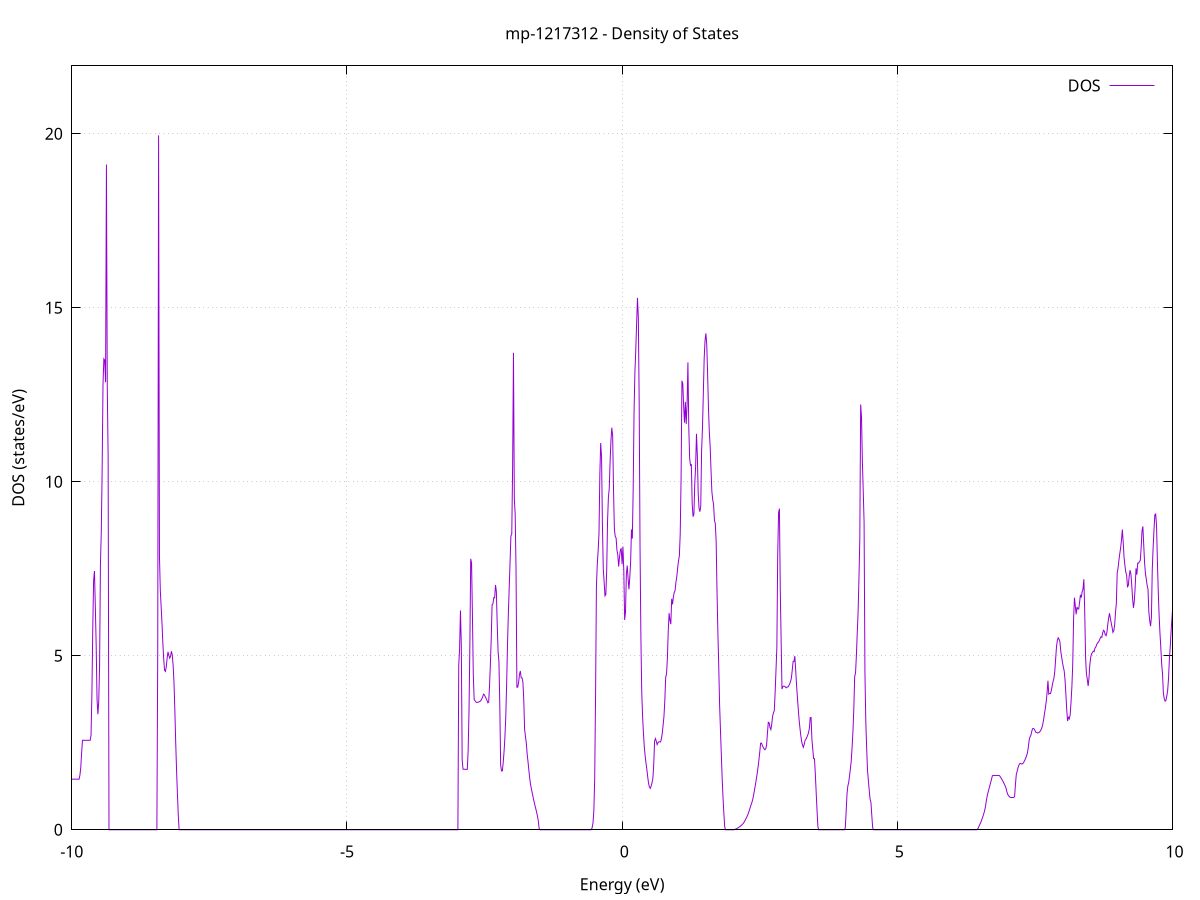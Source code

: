 set title 'mp-1217312 - Density of States'
set xlabel 'Energy (eV)'
set ylabel 'DOS (states/eV)'
set grid
set xrange [-10:10]
set yrange [0:21.950]
set xzeroaxis lt -1
set terminal png size 800,600
set output 'mp-1217312_dos_gnuplot.png'
plot '-' using 1:2 with lines title 'DOS'
-13.162000 0.000000
-13.146500 0.000000
-13.131000 0.000000
-13.115400 0.000000
-13.099900 0.000000
-13.084300 0.000000
-13.068800 0.000000
-13.053300 0.000000
-13.037700 0.000000
-13.022200 0.000000
-13.006700 0.000000
-12.991100 0.000000
-12.975600 0.000000
-12.960000 0.000000
-12.944500 0.000000
-12.929000 0.000000
-12.913400 0.000000
-12.897900 0.000000
-12.882300 0.000000
-12.866800 0.000000
-12.851300 0.000000
-12.835700 0.000000
-12.820200 0.000000
-12.804700 0.000000
-12.789100 0.000000
-12.773600 0.000000
-12.758000 0.000000
-12.742500 0.000000
-12.727000 0.000000
-12.711400 0.000000
-12.695900 0.000000
-12.680400 0.000000
-12.664800 0.000000
-12.649300 0.000000
-12.633700 0.000000
-12.618200 0.000000
-12.602700 0.000000
-12.587100 0.000000
-12.571600 0.000000
-12.556000 0.000000
-12.540500 0.000000
-12.525000 0.000000
-12.509400 0.000000
-12.493900 0.000000
-12.478400 0.000000
-12.462800 0.000000
-12.447300 0.000000
-12.431700 0.000000
-12.416200 0.000000
-12.400700 0.000000
-12.385100 0.000000
-12.369600 0.000000
-12.354100 0.000000
-12.338500 0.000000
-12.323000 0.000000
-12.307400 0.000000
-12.291900 0.000000
-12.276400 0.000000
-12.260800 0.000000
-12.245300 0.000000
-12.229700 0.000000
-12.214200 0.000000
-12.198700 0.000000
-12.183100 0.000000
-12.167600 0.000000
-12.152100 0.000000
-12.136500 0.000000
-12.121000 0.000000
-12.105400 0.000000
-12.089900 0.000000
-12.074400 0.000000
-12.058800 0.000000
-12.043300 0.000000
-12.027800 0.000000
-12.012200 0.000000
-11.996700 0.000000
-11.981100 0.000000
-11.965600 0.000000
-11.950100 0.000000
-11.934500 0.000000
-11.919000 0.000000
-11.903400 0.000000
-11.887900 0.000000
-11.872400 0.000000
-11.856800 0.000000
-11.841300 0.000000
-11.825800 0.000000
-11.810200 0.000000
-11.794700 0.000000
-11.779100 0.000000
-11.763600 0.000000
-11.748100 0.015500
-11.732500 1.015500
-11.717000 2.854600
-11.701500 5.197300
-11.685900 5.197400
-11.670400 5.197400
-11.654800 5.197500
-11.639300 5.197600
-11.623800 4.611200
-11.608200 3.502500
-11.592700 1.814200
-11.577100 1.814200
-11.561600 1.814200
-11.546100 1.814300
-11.530500 1.814300
-11.515000 1.814300
-11.499500 1.814300
-11.483900 1.814300
-11.468400 1.814300
-11.452800 1.814300
-11.437300 1.814300
-11.421800 1.814300
-11.406200 1.814300
-11.390700 1.814300
-11.375200 1.814300
-11.359600 1.814300
-11.344100 1.814300
-11.328500 1.814300
-11.313000 1.754400
-11.297500 1.592600
-11.281900 1.232700
-11.266400 1.232700
-11.250800 1.232700
-11.235300 1.232800
-11.219800 1.232800
-11.204200 1.232800
-11.188700 1.232800
-11.173200 1.232800
-11.157600 1.232800
-11.142100 1.232800
-11.126500 1.232800
-11.111000 1.232800
-11.095500 1.232800
-11.079900 1.232800
-11.064400 1.232800
-11.048800 1.232800
-11.033300 1.232800
-11.017800 1.232800
-11.002200 1.232800
-10.986700 1.232800
-10.971200 1.232800
-10.955600 1.232800
-10.940100 1.232800
-10.924500 1.232800
-10.909000 1.232800
-10.893500 1.232800
-10.877900 1.232800
-10.862400 1.232800
-10.846900 4.236300
-10.831300 11.217900
-10.815800 0.000000
-10.800200 0.000000
-10.784700 0.000000
-10.769200 0.000000
-10.753600 0.000000
-10.738100 0.000000
-10.722500 0.000000
-10.707000 0.000000
-10.691500 0.000000
-10.675900 0.000000
-10.660400 0.000000
-10.644900 0.000000
-10.629300 0.000000
-10.613800 0.000000
-10.598200 0.000000
-10.582700 0.000000
-10.567200 0.000000
-10.551600 0.000000
-10.536100 0.000000
-10.520600 0.000000
-10.505000 0.000000
-10.489500 1.759600
-10.473900 4.715000
-10.458400 6.662500
-10.442900 7.758700
-10.427300 9.929700
-10.411800 8.934500
-10.396200 7.479200
-10.380700 5.485700
-10.365200 5.492000
-10.349600 5.498400
-10.334100 5.652100
-10.318600 6.747900
-10.303000 8.073200
-10.287500 11.031800
-10.271900 11.153000
-10.256400 31.957300
-10.240900 0.000000
-10.225300 28.291700
-10.209800 1.455000
-10.194300 1.455000
-10.178700 1.455000
-10.163200 1.455000
-10.147600 1.454900
-10.132100 1.454900
-10.116600 1.454900
-10.101000 1.454900
-10.085500 1.454800
-10.069900 1.454800
-10.054400 1.454800
-10.038900 1.454800
-10.023300 1.454800
-10.007800 1.454800
-9.992300 1.454800
-9.976700 1.454800
-9.961200 1.454800
-9.945600 1.454800
-9.930100 1.454800
-9.914600 1.454800
-9.899000 1.454800
-9.883500 1.454800
-9.868000 1.454800
-9.852400 1.566000
-9.836900 1.789500
-9.821300 2.212500
-9.805800 2.571800
-9.790300 2.571600
-9.774700 2.571400
-9.759200 2.571300
-9.743600 2.571200
-9.728100 2.571100
-9.712600 2.571100
-9.697000 2.571100
-9.681500 2.571200
-9.666000 2.571300
-9.650400 2.722300
-9.634900 3.882500
-9.619300 5.725400
-9.603800 7.156000
-9.588300 7.434700
-9.572700 6.441800
-9.557200 5.324500
-9.541600 3.766300
-9.526100 3.320300
-9.510600 3.675900
-9.495000 4.704700
-9.479500 7.622600
-9.464000 8.559000
-9.448400 10.330700
-9.432900 12.798600
-9.417300 13.532000
-9.401800 13.492400
-9.386300 12.861300
-9.370700 19.114700
-9.355200 12.710800
-9.339700 10.735700
-9.324100 0.000000
-9.308600 0.000000
-9.293000 0.000000
-9.277500 0.000000
-9.262000 0.000000
-9.246400 0.000000
-9.230900 0.000000
-9.215300 0.000000
-9.199800 0.000000
-9.184300 0.000000
-9.168700 0.000000
-9.153200 0.000000
-9.137700 0.000000
-9.122100 0.000000
-9.106600 0.000000
-9.091000 0.000000
-9.075500 0.000000
-9.060000 0.000000
-9.044400 0.000000
-9.028900 0.000000
-9.013400 0.000000
-8.997800 0.000000
-8.982300 0.000000
-8.966700 0.000000
-8.951200 0.000000
-8.935700 0.000000
-8.920100 0.000000
-8.904600 0.000000
-8.889000 0.000000
-8.873500 0.000000
-8.858000 0.000000
-8.842400 0.000000
-8.826900 0.000000
-8.811400 0.000000
-8.795800 0.000000
-8.780300 0.000000
-8.764700 0.000000
-8.749200 0.000000
-8.733700 0.000000
-8.718100 0.000000
-8.702600 0.000000
-8.687100 0.000000
-8.671500 0.000000
-8.656000 0.000000
-8.640400 0.000000
-8.624900 0.000000
-8.609400 0.000000
-8.593800 0.000000
-8.578300 0.000000
-8.562700 0.000000
-8.547200 0.000000
-8.531700 0.000000
-8.516100 0.000000
-8.500600 0.000000
-8.485100 0.000000
-8.469500 0.000000
-8.454000 0.000000
-8.438400 5.162100
-8.422900 19.955000
-8.407400 7.884800
-8.391800 6.881100
-8.376300 6.404600
-8.360800 5.928000
-8.345200 5.354100
-8.329700 4.898200
-8.314100 4.582500
-8.298600 4.549800
-8.283100 4.685000
-8.267500 4.937400
-8.252000 5.111700
-8.236400 5.010700
-8.220900 4.931200
-8.205400 4.986100
-8.189800 5.130700
-8.174300 5.017300
-8.158800 4.729700
-8.143200 4.232300
-8.127700 3.459300
-8.112100 2.514700
-8.096600 1.722100
-8.081100 1.052400
-8.065500 0.435100
-8.050000 0.000000
-8.034500 0.000000
-8.018900 0.000000
-8.003400 0.000000
-7.987800 0.000000
-7.972300 0.000000
-7.956800 0.000000
-7.941200 0.000000
-7.925700 0.000000
-7.910100 0.000000
-7.894600 0.000000
-7.879100 0.000000
-7.863500 0.000000
-7.848000 0.000000
-7.832500 0.000000
-7.816900 0.000000
-7.801400 0.000000
-7.785800 0.000000
-7.770300 0.000000
-7.754800 0.000000
-7.739200 0.000000
-7.723700 0.000000
-7.708100 0.000000
-7.692600 0.000000
-7.677100 0.000000
-7.661500 0.000000
-7.646000 0.000000
-7.630500 0.000000
-7.614900 0.000000
-7.599400 0.000000
-7.583800 0.000000
-7.568300 0.000000
-7.552800 0.000000
-7.537200 0.000000
-7.521700 0.000000
-7.506200 0.000000
-7.490600 0.000000
-7.475100 0.000000
-7.459500 0.000000
-7.444000 0.000000
-7.428500 0.000000
-7.412900 0.000000
-7.397400 0.000000
-7.381800 0.000000
-7.366300 0.000000
-7.350800 0.000000
-7.335200 0.000000
-7.319700 0.000000
-7.304200 0.000000
-7.288600 0.000000
-7.273100 0.000000
-7.257500 0.000000
-7.242000 0.000000
-7.226500 0.000000
-7.210900 0.000000
-7.195400 0.000000
-7.179900 0.000000
-7.164300 0.000000
-7.148800 0.000000
-7.133200 0.000000
-7.117700 0.000000
-7.102200 0.000000
-7.086600 0.000000
-7.071100 0.000000
-7.055500 0.000000
-7.040000 0.000000
-7.024500 0.000000
-7.008900 0.000000
-6.993400 0.000000
-6.977900 0.000000
-6.962300 0.000000
-6.946800 0.000000
-6.931200 0.000000
-6.915700 0.000000
-6.900200 0.000000
-6.884600 0.000000
-6.869100 0.000000
-6.853600 0.000000
-6.838000 0.000000
-6.822500 0.000000
-6.806900 0.000000
-6.791400 0.000000
-6.775900 0.000000
-6.760300 0.000000
-6.744800 0.000000
-6.729200 0.000000
-6.713700 0.000000
-6.698200 0.000000
-6.682600 0.000000
-6.667100 0.000000
-6.651600 0.000000
-6.636000 0.000000
-6.620500 0.000000
-6.604900 0.000000
-6.589400 0.000000
-6.573900 0.000000
-6.558300 0.000000
-6.542800 0.000000
-6.527300 0.000000
-6.511700 0.000000
-6.496200 0.000000
-6.480600 0.000000
-6.465100 0.000000
-6.449600 0.000000
-6.434000 0.000000
-6.418500 0.000000
-6.402900 0.000000
-6.387400 0.000000
-6.371900 0.000000
-6.356300 0.000000
-6.340800 0.000000
-6.325300 0.000000
-6.309700 0.000000
-6.294200 0.000000
-6.278600 0.000000
-6.263100 0.000000
-6.247600 0.000000
-6.232000 0.000000
-6.216500 0.000000
-6.201000 0.000000
-6.185400 0.000000
-6.169900 0.000000
-6.154300 0.000000
-6.138800 0.000000
-6.123300 0.000000
-6.107700 0.000000
-6.092200 0.000000
-6.076600 0.000000
-6.061100 0.000000
-6.045600 0.000000
-6.030000 0.000000
-6.014500 0.000000
-5.999000 0.000000
-5.983400 0.000000
-5.967900 0.000000
-5.952300 0.000000
-5.936800 0.000000
-5.921300 0.000000
-5.905700 0.000000
-5.890200 0.000000
-5.874600 0.000000
-5.859100 0.000000
-5.843600 0.000000
-5.828000 0.000000
-5.812500 0.000000
-5.797000 0.000000
-5.781400 0.000000
-5.765900 0.000000
-5.750300 0.000000
-5.734800 0.000000
-5.719300 0.000000
-5.703700 0.000000
-5.688200 0.000000
-5.672700 0.000000
-5.657100 0.000000
-5.641600 0.000000
-5.626000 0.000000
-5.610500 0.000000
-5.595000 0.000000
-5.579400 0.000000
-5.563900 0.000000
-5.548300 0.000000
-5.532800 0.000000
-5.517300 0.000000
-5.501700 0.000000
-5.486200 0.000000
-5.470700 0.000000
-5.455100 0.000000
-5.439600 0.000000
-5.424000 0.000000
-5.408500 0.000000
-5.393000 0.000000
-5.377400 0.000000
-5.361900 0.000000
-5.346400 0.000000
-5.330800 0.000000
-5.315300 0.000000
-5.299700 0.000000
-5.284200 0.000000
-5.268700 0.000000
-5.253100 0.000000
-5.237600 0.000000
-5.222000 0.000000
-5.206500 0.000000
-5.191000 0.000000
-5.175400 0.000000
-5.159900 0.000000
-5.144400 0.000000
-5.128800 0.000000
-5.113300 0.000000
-5.097700 0.000000
-5.082200 0.000000
-5.066700 0.000000
-5.051100 0.000000
-5.035600 0.000000
-5.020100 0.000000
-5.004500 0.000000
-4.989000 0.000000
-4.973400 0.000000
-4.957900 0.000000
-4.942400 0.000000
-4.926800 0.000000
-4.911300 0.000000
-4.895700 0.000000
-4.880200 0.000000
-4.864700 0.000000
-4.849100 0.000000
-4.833600 0.000000
-4.818100 0.000000
-4.802500 0.000000
-4.787000 0.000000
-4.771400 0.000000
-4.755900 0.000000
-4.740400 0.000000
-4.724800 0.000000
-4.709300 0.000000
-4.693800 0.000000
-4.678200 0.000000
-4.662700 0.000000
-4.647100 0.000000
-4.631600 0.000000
-4.616100 0.000000
-4.600500 0.000000
-4.585000 0.000000
-4.569400 0.000000
-4.553900 0.000000
-4.538400 0.000000
-4.522800 0.000000
-4.507300 0.000000
-4.491800 0.000000
-4.476200 0.000000
-4.460700 0.000000
-4.445100 0.000000
-4.429600 0.000000
-4.414100 0.000000
-4.398500 0.000000
-4.383000 0.000000
-4.367500 0.000000
-4.351900 0.000000
-4.336400 0.000000
-4.320800 0.000000
-4.305300 0.000000
-4.289800 0.000000
-4.274200 0.000000
-4.258700 0.000000
-4.243100 0.000000
-4.227600 0.000000
-4.212100 0.000000
-4.196500 0.000000
-4.181000 0.000000
-4.165500 0.000000
-4.149900 0.000000
-4.134400 0.000000
-4.118800 0.000000
-4.103300 0.000000
-4.087800 0.000000
-4.072200 0.000000
-4.056700 0.000000
-4.041100 0.000000
-4.025600 0.000000
-4.010100 0.000000
-3.994500 0.000000
-3.979000 0.000000
-3.963500 0.000000
-3.947900 0.000000
-3.932400 0.000000
-3.916800 0.000000
-3.901300 0.000000
-3.885800 0.000000
-3.870200 0.000000
-3.854700 0.000000
-3.839200 0.000000
-3.823600 0.000000
-3.808100 0.000000
-3.792500 0.000000
-3.777000 0.000000
-3.761500 0.000000
-3.745900 0.000000
-3.730400 0.000000
-3.714800 0.000000
-3.699300 0.000000
-3.683800 0.000000
-3.668200 0.000000
-3.652700 0.000000
-3.637200 0.000000
-3.621600 0.000000
-3.606100 0.000000
-3.590500 0.000000
-3.575000 0.000000
-3.559500 0.000000
-3.543900 0.000000
-3.528400 0.000000
-3.512900 0.000000
-3.497300 0.000000
-3.481800 0.000000
-3.466200 0.000000
-3.450700 0.000000
-3.435200 0.000000
-3.419600 0.000000
-3.404100 0.000000
-3.388500 0.000000
-3.373000 0.000000
-3.357500 0.000000
-3.341900 0.000000
-3.326400 0.000000
-3.310900 0.000000
-3.295300 0.000000
-3.279800 0.000000
-3.264200 0.000000
-3.248700 0.000000
-3.233200 0.000000
-3.217600 0.000000
-3.202100 0.000000
-3.186600 0.000000
-3.171000 0.000000
-3.155500 0.000000
-3.139900 0.000000
-3.124400 0.000000
-3.108900 0.000000
-3.093300 0.000000
-3.077800 0.000000
-3.062200 0.000000
-3.046700 0.000000
-3.031200 0.000000
-3.015600 0.000000
-3.000100 0.000000
-2.984600 0.000000
-2.969000 4.732300
-2.953500 5.205100
-2.937900 6.300600
-2.922400 5.309000
-2.906900 2.013600
-2.891300 1.740400
-2.875800 1.739400
-2.860300 1.738400
-2.844700 1.737500
-2.829200 1.736500
-2.813600 1.736200
-2.798100 2.286700
-2.782600 3.396800
-2.767000 5.292400
-2.751500 7.785800
-2.735900 7.663300
-2.720400 6.170500
-2.704900 4.481700
-2.689300 3.743700
-2.673800 3.707000
-2.658300 3.675400
-2.642700 3.657900
-2.627200 3.661300
-2.611600 3.669100
-2.596100 3.679100
-2.580600 3.691600
-2.565000 3.720800
-2.549500 3.765600
-2.534000 3.824000
-2.518400 3.896800
-2.502900 3.878200
-2.487300 3.822400
-2.471800 3.776300
-2.456300 3.720300
-2.440700 3.649700
-2.425200 3.664700
-2.409600 4.136100
-2.394100 4.757900
-2.378600 5.509500
-2.363000 6.469000
-2.347500 6.493100
-2.332000 6.670100
-2.316400 6.664600
-2.300900 7.033700
-2.285300 6.844500
-2.269800 5.887600
-2.254300 5.122700
-2.238700 4.832300
-2.223200 3.603600
-2.207600 1.859300
-2.192100 1.689600
-2.176600 1.693500
-2.161000 1.933900
-2.145500 2.248700
-2.130000 2.658800
-2.114400 3.253300
-2.098900 4.180900
-2.083300 5.308400
-2.067800 6.187900
-2.052300 6.944200
-2.036700 7.687000
-2.021200 8.441400
-2.005700 8.497500
-1.990100 10.397200
-1.974600 13.705200
-1.959000 9.496200
-1.943500 9.065800
-1.928000 7.473100
-1.912400 4.096600
-1.896900 4.098100
-1.881300 4.236400
-1.865800 4.461600
-1.850300 4.563000
-1.834700 4.370100
-1.819200 4.365100
-1.803700 4.254600
-1.788100 3.762500
-1.772600 2.887900
-1.757000 2.683700
-1.741500 2.498700
-1.726000 2.177500
-1.710400 1.954100
-1.694900 1.708500
-1.679400 1.474700
-1.663800 1.302100
-1.648300 1.171100
-1.632700 1.049000
-1.617200 0.931200
-1.601700 0.816800
-1.586100 0.712200
-1.570600 0.612100
-1.555000 0.509900
-1.539500 0.398700
-1.524000 0.263200
-1.508400 0.041200
-1.492900 0.000000
-1.477400 0.000000
-1.461800 0.000000
-1.446300 0.000000
-1.430700 0.000000
-1.415200 0.000000
-1.399700 0.000000
-1.384100 0.000000
-1.368600 0.000000
-1.353100 0.000000
-1.337500 0.000000
-1.322000 0.000000
-1.306400 0.000000
-1.290900 0.000000
-1.275400 0.000000
-1.259800 0.000000
-1.244300 0.000000
-1.228700 0.000000
-1.213200 0.000000
-1.197700 0.000000
-1.182100 0.000000
-1.166600 0.000000
-1.151100 0.000000
-1.135500 0.000000
-1.120000 0.000000
-1.104400 0.000000
-1.088900 0.000000
-1.073400 0.000000
-1.057800 0.000000
-1.042300 0.000000
-1.026800 0.000000
-1.011200 0.000000
-0.995700 0.000000
-0.980100 0.000000
-0.964600 0.000000
-0.949100 0.000000
-0.933500 0.000000
-0.918000 0.000000
-0.902400 0.000000
-0.886900 0.000000
-0.871400 0.000000
-0.855800 0.000000
-0.840300 0.000000
-0.824800 0.000000
-0.809200 0.000000
-0.793700 0.000000
-0.778100 0.000000
-0.762600 0.000000
-0.747100 0.000000
-0.731500 0.000000
-0.716000 0.000000
-0.700400 0.000000
-0.684900 0.000000
-0.669400 0.000000
-0.653800 0.000000
-0.638300 0.000000
-0.622800 0.000000
-0.607200 0.000000
-0.591700 0.000000
-0.576100 0.000000
-0.560600 0.001600
-0.545100 0.062500
-0.529500 0.199000
-0.514000 0.549900
-0.498500 1.475700
-0.482900 3.899300
-0.467400 6.987500
-0.451800 7.633200
-0.436300 8.014500
-0.420800 8.508000
-0.405200 10.206400
-0.389700 11.113300
-0.374100 10.711700
-0.358600 8.778800
-0.343100 7.500500
-0.327500 7.135300
-0.312000 6.722100
-0.296500 6.758500
-0.280900 7.439500
-0.265400 8.855400
-0.249800 9.553300
-0.234300 9.800500
-0.218800 10.581000
-0.203200 11.194600
-0.187700 11.552600
-0.172200 11.308100
-0.156600 9.775200
-0.141100 8.640100
-0.125500 8.426200
-0.110000 8.384700
-0.094500 8.036100
-0.078900 7.900200
-0.063400 7.562700
-0.047800 7.835300
-0.032300 8.032200
-0.016800 8.089600
-0.001200 7.629900
0.014300 8.136200
0.029800 7.455000
0.045400 6.030200
0.060900 6.253700
0.076500 7.344000
0.092000 7.592600
0.107500 7.238800
0.123100 6.910200
0.138600 7.232600
0.154100 7.701600
0.169700 8.627900
0.185200 8.368300
0.200800 9.804900
0.216300 12.001300
0.231800 13.139300
0.247400 13.778600
0.262900 14.535100
0.278500 15.283000
0.294000 14.741000
0.309500 12.303200
0.325100 8.119300
0.340600 5.529000
0.356100 3.949000
0.371700 3.251600
0.387200 2.776500
0.402800 2.378400
0.418300 2.116700
0.433800 1.917500
0.449400 1.730300
0.464900 1.514700
0.480400 1.331300
0.496000 1.224300
0.511500 1.191700
0.527100 1.254800
0.542600 1.351800
0.558100 1.473500
0.573700 1.862000
0.589200 2.548500
0.604800 2.620800
0.620300 2.546600
0.635800 2.446600
0.651400 2.501600
0.666900 2.527800
0.682400 2.528200
0.698000 2.524000
0.713500 2.612800
0.729100 2.777400
0.744600 3.012000
0.760100 3.262300
0.775700 3.727400
0.791200 4.383600
0.806700 4.479200
0.822300 4.940800
0.837800 5.717600
0.853400 6.223600
0.868900 6.023300
0.884400 5.907600
0.900000 6.636300
0.915500 6.477400
0.931100 6.696200
0.946600 6.822300
0.962100 6.873800
0.977700 7.120300
0.993200 7.274800
1.008700 7.523800
1.024300 7.726200
1.039800 7.877500
1.055400 8.514800
1.070900 10.090200
1.086400 12.902000
1.102000 12.821600
1.117500 12.174100
1.133100 11.697600
1.148600 12.294500
1.164100 11.658700
1.179700 12.217900
1.195200 13.431000
1.210700 11.579900
1.226300 10.677900
1.241800 10.469900
1.257400 10.490200
1.272900 9.367600
1.288400 8.997000
1.304000 9.070600
1.319500 9.942500
1.335000 10.433000
1.350600 11.377200
1.366100 10.780800
1.381700 9.667100
1.397200 9.240900
1.412700 9.139700
1.428300 9.298600
1.443800 10.902300
1.459400 11.529300
1.474900 12.517200
1.490400 13.535600
1.506000 14.053300
1.521500 14.264100
1.537000 13.949000
1.552600 13.121300
1.568100 12.140000
1.583700 11.438300
1.599200 11.017300
1.614700 10.337500
1.630300 9.716500
1.645800 9.485000
1.661300 9.347400
1.676900 8.887600
1.692400 8.806300
1.708000 8.297600
1.723500 6.873900
1.739000 5.699900
1.754600 4.743200
1.770100 3.633700
1.785700 2.893500
1.801200 2.206300
1.816700 1.510100
1.832300 0.937600
1.847800 0.483700
1.863300 0.082000
1.878900 0.000000
1.894400 0.000000
1.910000 0.000000
1.925500 0.000000
1.941000 0.000000
1.956600 0.000000
1.972100 0.000000
1.987600 0.000000
2.003200 0.000000
2.018700 0.000000
2.034300 0.000000
2.049800 0.010800
2.065300 0.022600
2.080900 0.034700
2.096400 0.047900
2.112000 0.062700
2.127500 0.079100
2.143000 0.097300
2.158600 0.117000
2.174100 0.138500
2.189600 0.163300
2.205200 0.192500
2.220700 0.230800
2.236300 0.276300
2.251800 0.324400
2.267300 0.375100
2.282900 0.430700
2.298400 0.496900
2.313900 0.574100
2.329500 0.653500
2.345000 0.729000
2.360600 0.800200
2.376100 0.896100
2.391600 1.023000
2.407200 1.162200
2.422700 1.307300
2.438300 1.458100
2.453800 1.618100
2.469300 1.793600
2.484900 1.999200
2.500400 2.232700
2.515900 2.486900
2.531500 2.492300
2.547000 2.424700
2.562600 2.370000
2.578100 2.328100
2.593600 2.299400
2.609200 2.327800
2.624700 2.432900
2.640200 2.781600
2.655800 3.088200
2.671300 3.074000
2.686900 2.933800
2.702400 2.879900
2.717900 3.034200
2.733500 3.258600
2.749000 3.362800
2.764600 3.421500
2.780100 3.949400
2.795600 4.594400
2.811200 5.235300
2.826700 7.912600
2.842200 9.109400
2.857800 9.228300
2.873300 6.891700
2.888900 5.426100
2.904400 4.041900
2.919900 4.113400
2.935500 4.127600
2.951000 4.123100
2.966600 4.101000
2.982100 4.078300
2.997600 4.103200
3.013200 4.104800
3.028700 4.143400
3.044200 4.189300
3.059800 4.259500
3.075300 4.360700
3.090900 4.589000
3.106400 4.833400
3.121900 4.836400
3.137500 4.991100
3.153000 4.588700
3.168500 4.165700
3.184100 3.821200
3.199600 3.474900
3.215200 3.167800
3.230700 2.922200
3.246200 2.710100
3.261800 2.533400
3.277300 2.434000
3.292900 2.368800
3.308400 2.455200
3.323900 2.570000
3.339500 2.601600
3.355000 2.652900
3.370500 2.715200
3.386100 2.785800
3.401600 2.910600
3.417200 3.223000
3.432700 3.226700
3.448200 2.600400
3.463800 2.313900
3.479300 2.044100
3.494800 2.043200
3.510400 1.592400
3.525900 1.061700
3.541500 0.548300
3.557000 0.080800
3.572500 0.000000
3.588100 0.000000
3.603600 0.000000
3.619200 0.000000
3.634700 0.000000
3.650200 0.000000
3.665800 0.000000
3.681300 0.000000
3.696800 0.000000
3.712400 0.000000
3.727900 0.000000
3.743500 0.000000
3.759000 0.000000
3.774500 0.000000
3.790100 0.000000
3.805600 0.000000
3.821100 0.000000
3.836700 0.000000
3.852200 0.000000
3.867800 0.000000
3.883300 0.000000
3.898800 0.000000
3.914400 0.000000
3.929900 0.000000
3.945500 0.000000
3.961000 0.000000
3.976500 0.000000
3.992100 0.000000
4.007600 0.000000
4.023100 0.000000
4.038700 0.000000
4.054200 0.053800
4.069800 0.504100
4.085300 1.017800
4.100800 1.255600
4.116400 1.359900
4.131900 1.552300
4.147400 1.756000
4.163000 1.984600
4.178500 2.379400
4.194100 2.835900
4.209600 3.482700
4.225100 4.400700
4.240700 4.505500
4.256200 5.007900
4.271800 5.648900
4.287300 6.245900
4.302800 7.221300
4.318400 8.338300
4.333900 12.219400
4.349400 11.845800
4.365000 10.589700
4.380500 9.739300
4.396100 8.836100
4.411600 4.523600
4.427100 3.111900
4.442700 2.357900
4.458200 1.714900
4.473700 1.419100
4.489300 1.141200
4.504800 0.883500
4.520400 0.786600
4.535900 0.424200
4.551400 0.072500
4.567000 0.000000
4.582500 0.000000
4.598100 0.000000
4.613600 0.000000
4.629100 0.000000
4.644700 0.000000
4.660200 0.000000
4.675700 0.000000
4.691300 0.000000
4.706800 0.000000
4.722400 0.000000
4.737900 0.000000
4.753400 0.000000
4.769000 0.000000
4.784500 0.000000
4.800100 0.000000
4.815600 0.000000
4.831100 0.000000
4.846700 0.000000
4.862200 0.000000
4.877700 0.000000
4.893300 0.000000
4.908800 0.000000
4.924400 0.000000
4.939900 0.000000
4.955400 0.000000
4.971000 0.000000
4.986500 0.000000
5.002000 0.000000
5.017600 0.000000
5.033100 0.000000
5.048700 0.000000
5.064200 0.000000
5.079700 0.000000
5.095300 0.000000
5.110800 0.000000
5.126400 0.000000
5.141900 0.000000
5.157400 0.000000
5.173000 0.000000
5.188500 0.000000
5.204000 0.000000
5.219600 0.000000
5.235100 0.000000
5.250700 0.000000
5.266200 0.000000
5.281700 0.000000
5.297300 0.000000
5.312800 0.000000
5.328300 0.000000
5.343900 0.000000
5.359400 0.000000
5.375000 0.000000
5.390500 0.000000
5.406000 0.000000
5.421600 0.000000
5.437100 0.000000
5.452700 0.000000
5.468200 0.000000
5.483700 0.000000
5.499300 0.000000
5.514800 0.000000
5.530300 0.000000
5.545900 0.000000
5.561400 0.000000
5.577000 0.000000
5.592500 0.000000
5.608000 0.000000
5.623600 0.000000
5.639100 0.000000
5.654600 0.000000
5.670200 0.000000
5.685700 0.000000
5.701300 0.000000
5.716800 0.000000
5.732300 0.000000
5.747900 0.000000
5.763400 0.000000
5.779000 0.000000
5.794500 0.000000
5.810000 0.000000
5.825600 0.000000
5.841100 0.000000
5.856600 0.000000
5.872200 0.000000
5.887700 0.000000
5.903300 0.000000
5.918800 0.000000
5.934300 0.000000
5.949900 0.000000
5.965400 0.000000
5.980900 0.000000
5.996500 0.000000
6.012000 0.000000
6.027600 0.000000
6.043100 0.000000
6.058600 0.000000
6.074200 0.000000
6.089700 0.000000
6.105300 0.000000
6.120800 0.000000
6.136300 0.000000
6.151900 0.000000
6.167400 0.000000
6.182900 0.000000
6.198500 0.000000
6.214000 0.000000
6.229600 0.000000
6.245100 0.000000
6.260600 0.000000
6.276200 0.000000
6.291700 0.000000
6.307200 0.000000
6.322800 0.000000
6.338300 0.000000
6.353900 0.000000
6.369400 0.000000
6.384900 0.000000
6.400500 0.000000
6.416000 0.000000
6.431600 0.000000
6.447100 0.000000
6.462600 0.031500
6.478200 0.081300
6.493700 0.131000
6.509200 0.186100
6.524800 0.246100
6.540300 0.312200
6.555900 0.385500
6.571400 0.465600
6.586900 0.553900
6.602500 0.678600
6.618000 0.839400
6.633600 0.977300
6.649100 1.079700
6.664600 1.174400
6.680200 1.264300
6.695700 1.357800
6.711200 1.449100
6.726800 1.551700
6.742300 1.560200
6.757900 1.560400
6.773400 1.560600
6.788900 1.560700
6.804500 1.560900
6.820000 1.561000
6.835500 1.561200
6.851100 1.561100
6.866600 1.535000
6.882200 1.494400
6.897700 1.455800
6.913200 1.412300
6.928800 1.365500
6.944300 1.314400
6.959900 1.259500
6.975400 1.196000
6.990900 1.090500
7.006500 1.016600
7.022000 0.977100
7.037500 0.947900
7.053100 0.932300
7.068600 0.927600
7.084200 0.926900
7.099700 0.926000
7.115200 0.925200
7.130800 0.964200
7.146300 1.303700
7.161800 1.590600
7.177400 1.682800
7.192900 1.782200
7.208500 1.855200
7.224000 1.898400
7.239500 1.909100
7.255100 1.891500
7.270600 1.891300
7.286200 1.913500
7.301700 1.953000
7.317200 2.001700
7.332800 2.059400
7.348300 2.123400
7.363800 2.206400
7.379400 2.363900
7.394900 2.565000
7.410500 2.666700
7.426000 2.711600
7.441500 2.820300
7.457100 2.904300
7.472600 2.910100
7.488100 2.894300
7.503700 2.842600
7.519200 2.799500
7.534800 2.796000
7.550300 2.783100
7.565800 2.787400
7.581400 2.804100
7.596900 2.834000
7.612500 2.876800
7.628000 2.940000
7.643500 3.036800
7.659100 3.174100
7.674600 3.345900
7.690100 3.496800
7.705700 3.683800
7.721200 3.939100
7.736800 4.283900
7.752300 3.898200
7.767800 3.919000
7.783400 3.914700
7.798900 4.001500
7.814400 4.142700
7.830000 4.263000
7.845500 4.352000
7.861100 4.552700
7.876600 4.907700
7.892100 5.253800
7.907700 5.438100
7.923200 5.517100
7.938800 5.476100
7.954300 5.406900
7.969800 5.133800
7.985400 4.963400
8.000900 4.805900
8.016400 4.675200
8.032000 4.567000
8.047500 4.305300
8.063100 3.891700
8.078600 3.433500
8.094100 3.124200
8.109700 3.232900
8.125200 3.189700
8.140800 3.303300
8.156300 3.667900
8.171800 4.109500
8.187400 4.760000
8.202900 6.053900
8.218400 6.668300
8.234000 6.430400
8.249500 6.191600
8.265100 6.401100
8.280600 6.342900
8.296100 6.344500
8.311700 6.538200
8.327200 6.750800
8.342700 6.673000
8.358300 6.839000
8.373800 6.912300
8.389400 7.199500
8.404900 6.282800
8.420400 4.962200
8.436000 4.481700
8.451500 4.329500
8.467100 4.130800
8.482600 4.364000
8.498100 4.743800
8.513700 4.958300
8.529200 5.056900
8.544700 5.090400
8.560300 5.133500
8.575800 5.117500
8.591400 5.219800
8.606900 5.250400
8.622400 5.323500
8.638000 5.369500
8.653500 5.389800
8.669000 5.434400
8.684600 5.495300
8.700100 5.543400
8.715700 5.528600
8.731200 5.658000
8.746700 5.731600
8.762300 5.704400
8.777800 5.601200
8.793400 5.576600
8.808900 5.679500
8.824400 5.909600
8.840000 6.083800
8.855500 6.221500
8.871000 6.079500
8.886600 5.940900
8.902100 5.818800
8.917700 5.672100
8.933200 5.716100
8.948700 5.880900
8.964300 6.245300
8.979800 6.510100
8.995300 7.383200
9.010900 7.521200
9.026400 7.748600
9.042000 7.934500
9.057500 8.097100
9.073000 8.327900
9.088600 8.627600
9.104100 8.262500
9.119700 7.831900
9.135200 7.598900
9.150700 7.405800
9.166300 7.321400
9.181800 6.985300
9.197300 7.017700
9.212900 7.282700
9.228400 7.459000
9.244000 7.351700
9.259500 7.031900
9.275000 6.634300
9.290600 6.376600
9.306100 6.569500
9.321600 6.974800
9.337200 7.512900
9.352700 7.331100
9.368300 7.662100
9.383800 7.662100
9.399300 7.704000
9.414900 7.741400
9.430400 8.096900
9.446000 8.587000
9.461500 8.717700
9.477000 8.192600
9.492600 7.675700
9.508100 7.368900
9.523600 7.206000
9.539200 7.026200
9.554700 6.912100
9.570300 6.261200
9.585800 6.016400
9.601300 5.850400
9.616900 6.107000
9.632400 7.481000
9.647900 8.099800
9.663500 8.603800
9.679000 9.049900
9.694600 9.072800
9.710100 8.733700
9.725600 7.716400
9.741200 6.853400
9.756700 6.158800
9.772300 5.650500
9.787800 5.232800
9.803300 4.764400
9.818900 4.473800
9.834400 3.919600
9.849900 3.768000
9.865500 3.695700
9.881000 3.718000
9.896600 3.845900
9.912100 4.005700
9.927600 4.343600
9.943200 4.896100
9.958700 5.245200
9.974300 5.701500
9.989800 6.065800
10.005300 6.433200
10.020900 6.300300
10.036400 5.982300
10.051900 5.705500
10.067500 5.662500
10.083000 5.631100
10.098600 5.373200
10.114100 5.073200
10.129600 4.666700
10.145200 4.739900
10.160700 4.856100
10.176200 4.984300
10.191800 5.235100
10.207300 5.334700
10.222900 5.345000
10.238400 5.681800
10.253900 5.709600
10.269500 5.554000
10.285000 5.652300
10.300600 5.728100
10.316100 5.842200
10.331600 7.213400
10.347200 7.277300
10.362700 7.080500
10.378200 6.873000
10.393800 6.571600
10.409300 6.036600
10.424900 5.624200
10.440400 5.358700
10.455900 5.258200
10.471500 5.227900
10.487000 5.213200
10.502500 5.318000
10.518100 5.672000
10.533600 6.157800
10.549200 6.656800
10.564700 7.290600
10.580200 7.296500
10.595800 6.607900
10.611300 5.576600
10.626900 5.303700
10.642400 5.571600
10.657900 5.656000
10.673500 5.103300
10.689000 4.989500
10.704500 4.950600
10.720100 5.122800
10.735600 5.574200
10.751200 5.898200
10.766700 6.010600
10.782200 6.127500
10.797800 6.557100
10.813300 7.122600
10.828800 7.801300
10.844400 8.924300
10.859900 10.571200
10.875500 10.348100
10.891000 9.401100
10.906500 8.347300
10.922100 8.022000
10.937600 7.750300
10.953200 7.470400
10.968700 7.229000
10.984200 6.986300
10.999800 6.827800
11.015300 6.317800
11.030800 6.170000
11.046400 6.119600
11.061900 6.118400
11.077500 6.190900
11.093000 6.428700
11.108500 6.831100
11.124100 7.260600
11.139600 8.004000
11.155100 8.255000
11.170700 7.773000
11.186200 7.374900
11.201800 6.552300
11.217300 6.238800
11.232800 6.205800
11.248400 6.154000
11.263900 6.214700
11.279500 6.282500
11.295000 6.410900
11.310500 6.458500
11.326100 6.633100
11.341600 7.357900
11.357100 8.294000
11.372700 8.249000
11.388200 8.327900
11.403800 8.038500
11.419300 7.064000
11.434800 6.434600
11.450400 6.043600
11.465900 5.857000
11.481400 5.490100
11.497000 5.449300
11.512500 5.410700
11.528100 5.362400
11.543600 5.350500
11.559100 5.349000
11.574700 5.413000
11.590200 5.409900
11.605800 5.454200
11.621300 5.620700
11.636800 5.488700
11.652400 5.198200
11.667900 5.006500
11.683400 4.889400
11.699000 4.830900
11.714500 4.815000
11.730100 4.885400
11.745600 4.938500
11.761100 5.008800
11.776700 5.098000
11.792200 5.193500
11.807800 5.336700
11.823300 5.597900
11.838800 5.707200
11.854400 5.672100
11.869900 5.641800
11.885400 5.663800
11.901000 5.708100
11.916500 5.752500
11.932100 5.802500
11.947600 5.929800
11.963100 6.135300
11.978700 6.288200
11.994200 6.362600
12.009700 6.429500
12.025300 6.101800
12.040800 5.827700
12.056400 5.778600
12.071900 5.782500
12.087400 5.798400
12.103000 5.828100
12.118500 5.966200
12.134100 6.339600
12.149600 6.334100
12.165100 6.386100
12.180700 6.483300
12.196200 6.393100
12.211700 6.299200
12.227300 6.268200
12.242800 6.251400
12.258400 6.262800
12.273900 6.310500
12.289400 6.522600
12.305000 6.341900
12.320500 6.339100
12.336000 6.614100
12.351600 6.574100
12.367100 6.502000
12.382700 6.332000
12.398200 6.251700
12.413700 6.185800
12.429300 5.730000
12.444800 5.664900
12.460400 5.528200
12.475900 5.556700
12.491400 5.633800
12.507000 5.786700
12.522500 6.015300
12.538000 6.255200
12.553600 6.522300
12.569100 6.860700
12.584700 7.182800
12.600200 7.489800
12.615700 7.732000
12.631300 7.640400
12.646800 7.488000
12.662300 7.329100
12.677900 7.136300
12.693400 7.095700
12.709000 6.915700
12.724500 6.573300
12.740000 6.285800
12.755600 6.045900
12.771100 5.912800
12.786700 5.628800
12.802200 5.142600
12.817700 4.940700
12.833300 4.787700
12.848800 4.696600
12.864300 4.663000
12.879900 4.692600
12.895400 4.569000
12.911000 4.705200
12.926500 4.875200
12.942000 5.167500
12.957600 5.296900
12.973100 5.371600
12.988600 5.539100
13.004200 5.700400
13.019700 5.924600
13.035300 6.379300
13.050800 6.598700
13.066300 6.781600
13.081900 7.080600
13.097400 7.287000
13.113000 7.287000
13.128500 6.714500
13.144000 6.324500
13.159600 6.215500
13.175100 6.302500
13.190600 6.493400
13.206200 6.801600
13.221700 6.981300
13.237300 7.086300
13.252800 7.342300
13.268300 7.506800
13.283900 7.475600
13.299400 7.493600
13.314900 7.489300
13.330500 7.761400
13.346000 7.644700
13.361600 7.528500
13.377100 7.436900
13.392600 7.340200
13.408200 7.202600
13.423700 7.080600
13.439300 7.032200
13.454800 7.037200
13.470300 7.055400
13.485900 6.951900
13.501400 6.747200
13.516900 6.523900
13.532500 6.385600
13.548000 6.267100
13.563600 6.212800
13.579100 6.416800
13.594600 6.295000
13.610200 6.204500
13.625700 6.086200
13.641300 5.912700
13.656800 5.684700
13.672300 5.548700
13.687900 5.736400
13.703400 5.376600
13.718900 5.618600
13.734500 6.262600
13.750000 6.856300
13.765600 7.039700
13.781100 7.159600
13.796600 7.423200
13.812200 7.500600
13.827700 7.116700
13.843200 6.916200
13.858800 6.667900
13.874300 6.620300
13.889900 6.472500
13.905400 6.214800
13.920900 5.954800
13.936500 5.746000
13.952000 5.559000
13.967600 5.407800
13.983100 5.240400
13.998600 5.362900
14.014200 5.796300
14.029700 6.104500
14.045200 6.429500
14.060800 6.935400
14.076300 7.515400
14.091900 8.136600
14.107400 8.734800
14.122900 8.804100
14.138500 8.580900
14.154000 8.368700
14.169500 8.403500
14.185100 8.007600
14.200600 7.743500
14.216200 7.852400
14.231700 8.339900
14.247200 7.855600
14.262800 7.700800
14.278300 7.421900
14.293900 7.346500
14.309400 7.303500
14.324900 7.124800
14.340500 6.906000
14.356000 6.975500
14.371500 7.120600
14.387100 7.270900
14.402600 7.134300
14.418200 6.865100
14.433700 6.713800
14.449200 6.598800
14.464800 6.519600
14.480300 6.593900
14.495800 6.659500
14.511400 6.701000
14.526900 6.780500
14.542500 7.044000
14.558000 7.218300
14.573500 7.020100
14.589100 7.051300
14.604600 6.776600
14.620200 6.337000
14.635700 6.211900
14.651200 6.239800
14.666800 6.304900
14.682300 6.456300
14.697800 6.569000
14.713400 6.494800
14.728900 6.521700
14.744500 6.754700
14.760000 7.117000
14.775500 7.642000
14.791100 7.923500
14.806600 8.092900
14.822100 8.260200
14.837700 8.320900
14.853200 7.920600
14.868800 7.325900
14.884300 7.013900
14.899800 6.830000
14.915400 6.251400
14.930900 5.932300
14.946500 5.862800
14.962000 6.098900
14.977500 6.863100
14.993100 6.851000
15.008600 6.759500
15.024100 6.643900
15.039700 6.685300
15.055200 6.890800
15.070800 7.001300
15.086300 7.103500
15.101800 7.206300
15.117400 7.413200
15.132900 7.500900
15.148500 7.389000
15.164000 7.130200
15.179500 6.979800
15.195100 6.882900
15.210600 6.642700
15.226100 6.667700
15.241700 6.775400
15.257200 6.838200
15.272800 6.930900
15.288300 7.222300
15.303800 7.644600
15.319400 7.942800
15.334900 8.372600
15.350400 8.152900
15.366000 7.510700
15.381500 6.711000
15.397100 6.144800
15.412600 5.851200
15.428100 5.603700
15.443700 5.548500
15.459200 5.686400
15.474800 6.019700
15.490300 6.214600
15.505800 6.534300
15.521400 6.881500
15.536900 7.205800
15.552400 7.500500
15.568000 7.821400
15.583500 7.976500
15.599100 7.636000
15.614600 7.758800
15.630100 7.505400
15.645700 7.308800
15.661200 7.039200
15.676700 6.820700
15.692300 6.594500
15.707800 6.426400
15.723400 6.501200
15.738900 6.854300
15.754400 6.992200
15.770000 7.058600
15.785500 7.718600
15.801100 8.403900
15.816600 7.803800
15.832100 7.667400
15.847700 7.497100
15.863200 7.221100
15.878700 6.861700
15.894300 6.439200
15.909800 6.321400
15.925400 6.122000
15.940900 5.848100
15.956400 5.622800
15.972000 5.832700
15.987500 6.152500
16.003000 6.364200
16.018600 6.437500
16.034100 6.353400
16.049700 6.560600
16.065200 6.250800
16.080700 5.472900
16.096300 4.987300
16.111800 4.565900
16.127400 3.947200
16.142900 3.715400
16.158400 3.451000
16.174000 3.173800
16.189500 2.900700
16.205000 2.633000
16.220600 2.268500
16.236100 1.894400
16.251700 1.542100
16.267200 1.174600
16.282700 0.833500
16.298300 0.561500
16.313800 0.306700
16.329300 0.139100
16.344900 0.062200
16.360400 0.049700
16.376000 0.039400
16.391500 0.030200
16.407000 0.022300
16.422600 0.015600
16.438100 0.010100
16.453700 0.005700
16.469200 0.002600
16.484700 0.000700
16.500300 0.000000
16.515800 0.000000
16.531300 0.000000
16.546900 0.000000
16.562400 0.000000
16.578000 0.000000
16.593500 0.000000
16.609000 0.000000
16.624600 0.000000
16.640100 0.000000
16.655600 0.000000
16.671200 0.000000
16.686700 0.000000
16.702300 0.000000
16.717800 0.000000
16.733300 0.000000
16.748900 0.000000
16.764400 0.000000
16.780000 0.000000
16.795500 0.000000
16.811000 0.000000
16.826600 0.000000
16.842100 0.000000
16.857600 0.000000
16.873200 0.000000
16.888700 0.000000
16.904300 0.000000
16.919800 0.000000
16.935300 0.000000
16.950900 0.000000
16.966400 0.000000
16.982000 0.000000
16.997500 0.000000
17.013000 0.000000
17.028600 0.000000
17.044100 0.000000
17.059600 0.000000
17.075200 0.000000
17.090700 0.000000
17.106300 0.000000
17.121800 0.000000
17.137300 0.000000
17.152900 0.000000
17.168400 0.000000
17.183900 0.000000
17.199500 0.000000
17.215000 0.000000
17.230600 0.000000
17.246100 0.000000
17.261600 0.000000
17.277200 0.000000
17.292700 0.000000
17.308300 0.000000
17.323800 0.000000
17.339300 0.000000
17.354900 0.000000
17.370400 0.000000
17.385900 0.000000
17.401500 0.000000
17.417000 0.000000
17.432600 0.000000
17.448100 0.000000
17.463600 0.000000
17.479200 0.000000
17.494700 0.000000
17.510200 0.000000
17.525800 0.000000
17.541300 0.000000
17.556900 0.000000
17.572400 0.000000
17.587900 0.000000
17.603500 0.000000
17.619000 0.000000
17.634600 0.000000
17.650100 0.000000
17.665600 0.000000
17.681200 0.000000
17.696700 0.000000
17.712200 0.000000
17.727800 0.000000
17.743300 0.000000
17.758900 0.000000
17.774400 0.000000
17.789900 0.000000
17.805500 0.000000
17.821000 0.000000
17.836500 0.000000
17.852100 0.000000
17.867600 0.000000
17.883200 0.000000
17.898700 0.000000
17.914200 0.000000
e

